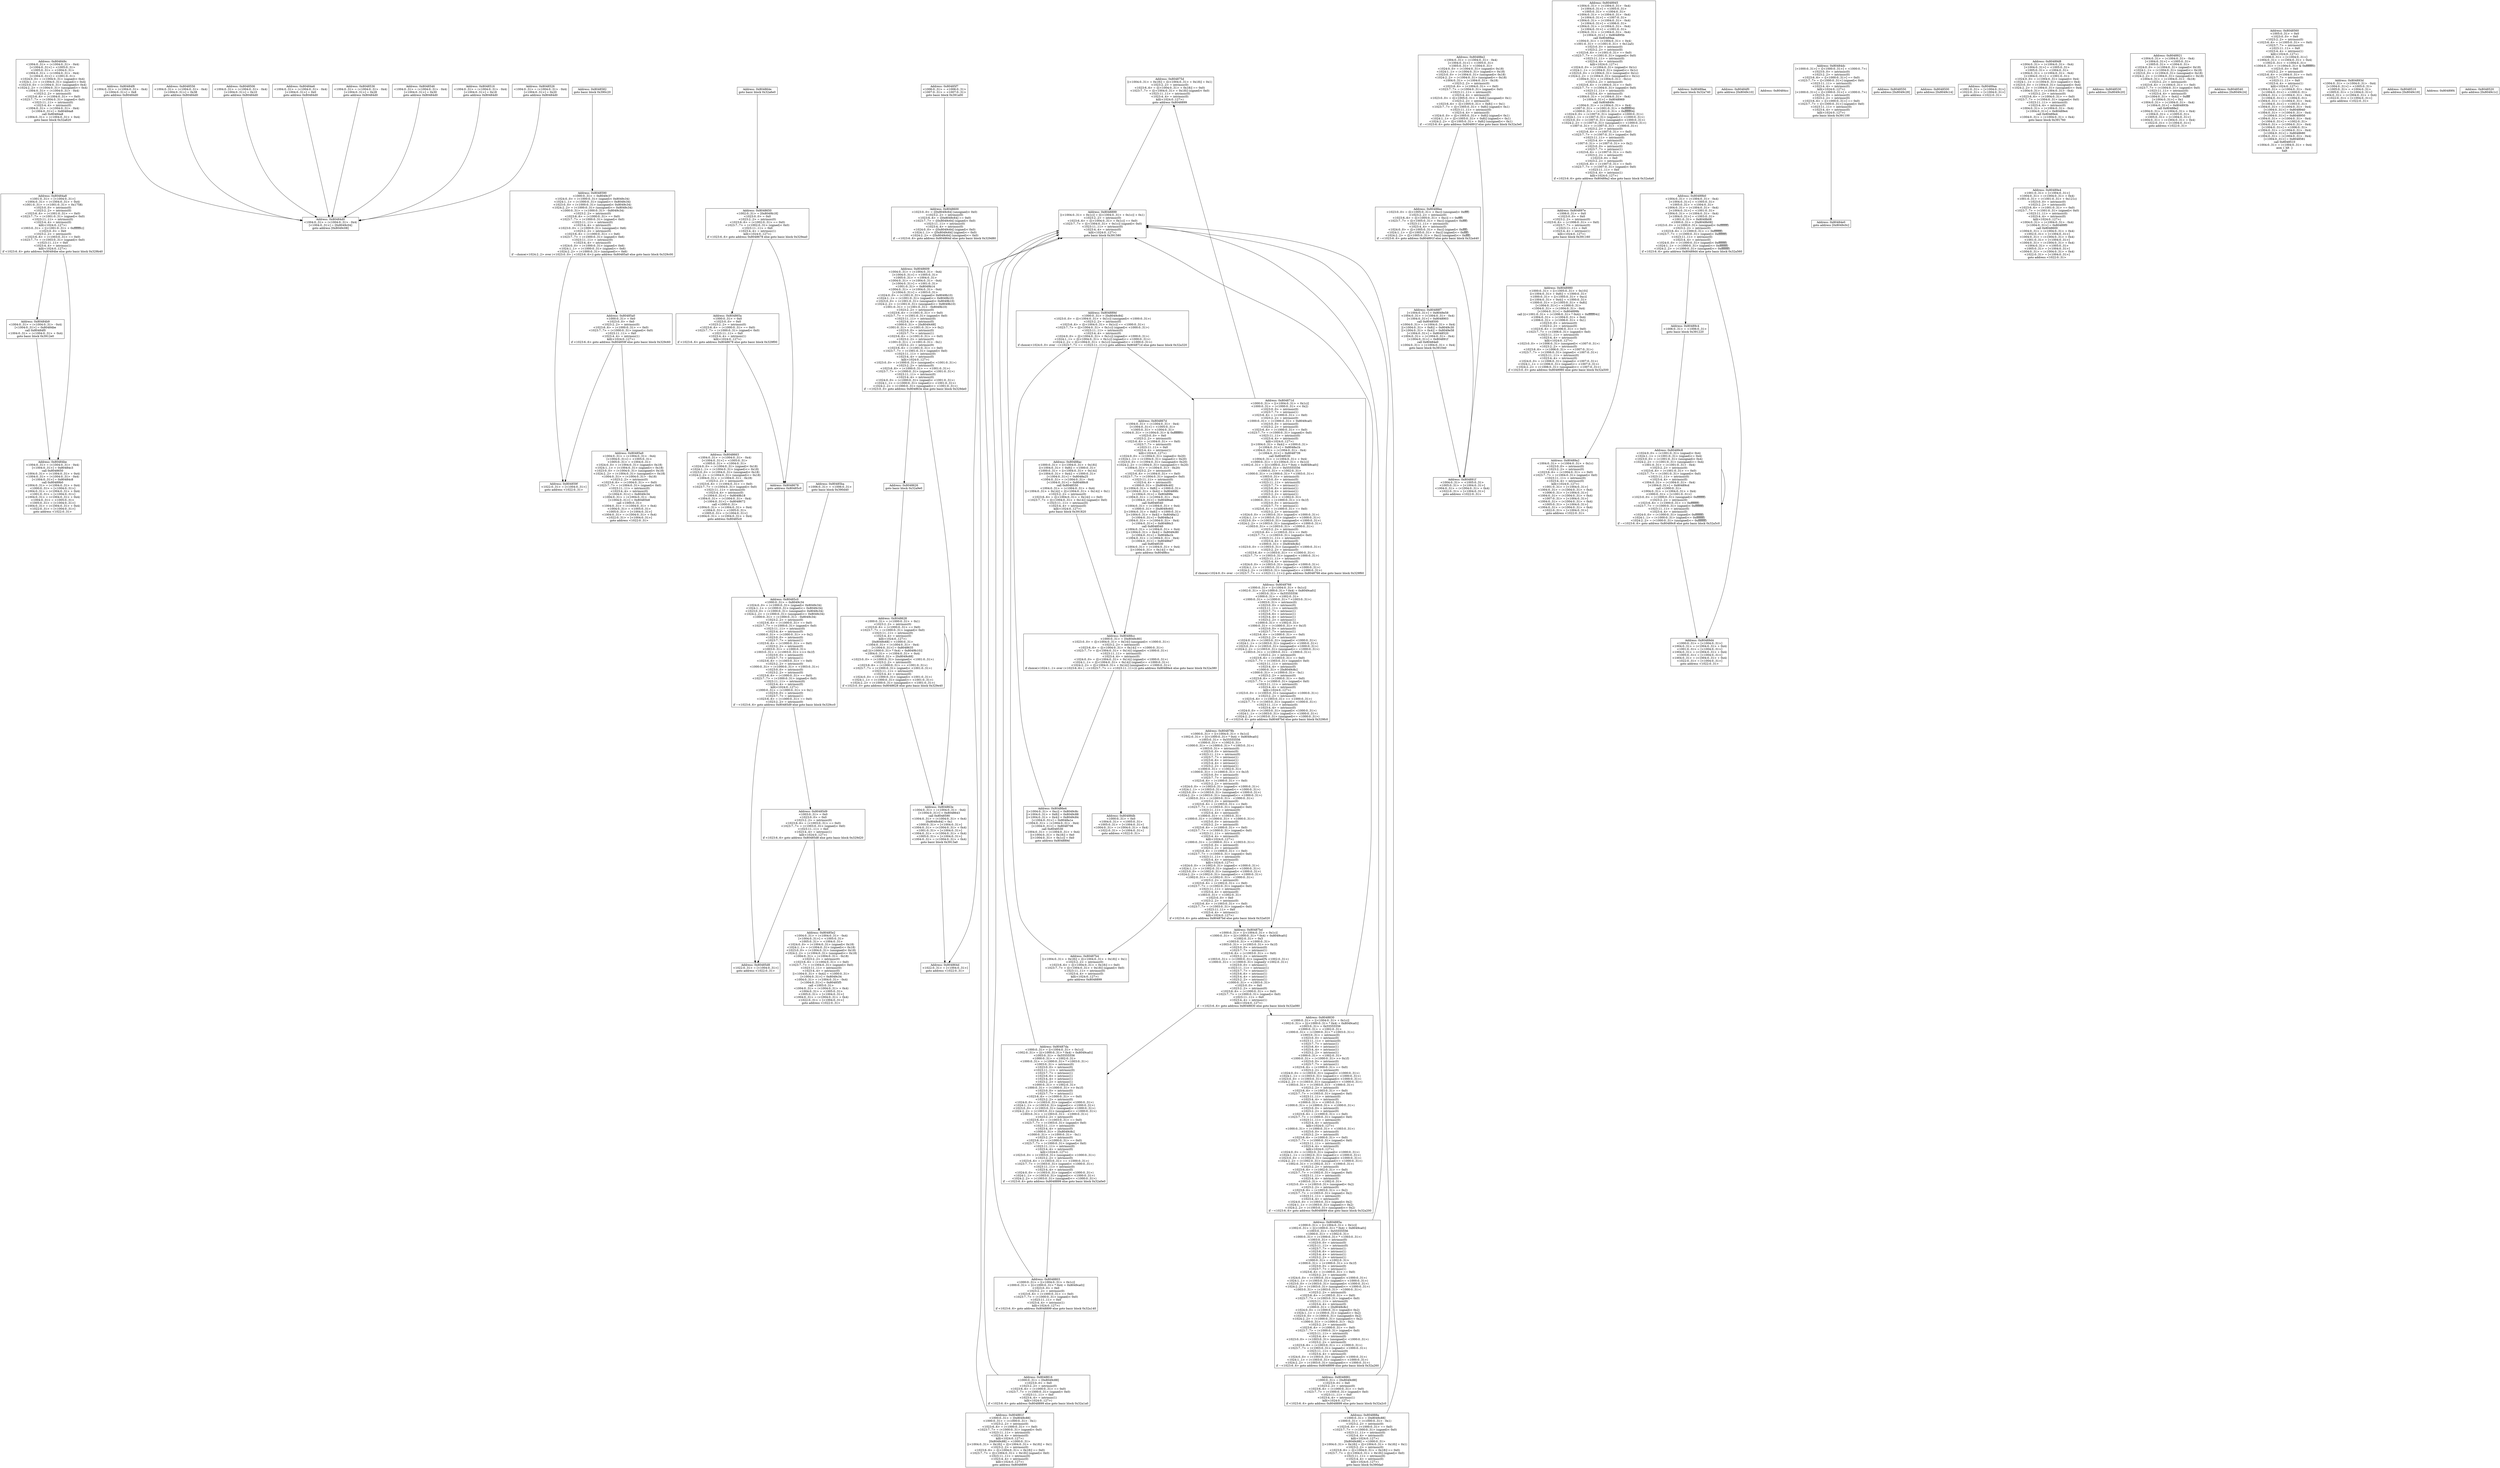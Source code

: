 digraph Program0x317530 {
basicBlock0x329ae0 [shape=box,label="Address: 0x804849c\n<1004:0..31> = (<1004:0..31> - 0x4)\n[<1004:0..31>] = <1005:0..31>\n<1005:0..31> = <1004:0..31>\n<1004:0..31> = (<1004:0..31> - 0x4)\n[<1004:0..31>] = <1001:0..31>\n<1024:0..0> = (<1004:0..31> (signed)< 0x4)\n<1024:1..1> = (<1004:0..31> (signed)<= 0x4)\n<1023:0..0> = (<1004:0..31> (unsigned)< 0x4)\n<1024:2..2> = (<1004:0..31> (unsigned)<= 0x4)\n<1004:0..31> = (<1004:0..31> - 0x4)\n<1023:2..2> = intrinsic(0)\n<1023:6..6> = (<1004:0..31> == 0x0)\n<1023:7..7> = (<1004:0..31> (signed)< 0x0)\n<1023:11..11> = intrinsic(0)\n<1023:4..4> = intrinsic(0)\n<1004:0..31> = (<1004:0..31> - 0x4)\n[<1004:0..31>] = 0x80484a8\ncall 0x80484a8\n<1004:0..31> = (<1004:0..31> + 0x4)\ngoto basic block 0x32a620\n"];
basicBlock0x329b40 [shape=box,label="Address: 0x80484b9\n<1004:0..31> = (<1004:0..31> - 0x4)\n[<1004:0..31>] = 0x80484be\ncall 0x80484f0\n<1004:0..31> = (<1004:0..31> + 0x4)\ngoto basic block 0x3912e0\n"];
basicBlock0x329ba0 [shape=box,label="Address: 0x80484d0\n<1004:0..31> = (<1004:0..31> - 0x4)\n[<1004:0..31>] = [0x8049c04]\ngoto address [0x8049c08]\n"];
basicBlock0x329c00 [shape=box,label="Address: 0x804859f\n<1022:0..31> = [<1004:0..31>]\ngoto address <1022:0..31>\n"];
basicBlock0x329c60 [shape=box,label="Address: 0x80485a9\n<1004:0..31> = (<1004:0..31> - 0x4)\n[<1004:0..31>] = <1005:0..31>\n<1005:0..31> = <1004:0..31>\n<1024:0..0> = (<1004:0..31> (signed)< 0x18)\n<1024:1..1> = (<1004:0..31> (signed)<= 0x18)\n<1023:0..0> = (<1004:0..31> (unsigned)< 0x18)\n<1024:2..2> = (<1004:0..31> (unsigned)<= 0x18)\n<1004:0..31> = (<1004:0..31> - 0x18)\n<1023:2..2> = intrinsic(0)\n<1023:6..6> = (<1004:0..31> == 0x0)\n<1023:7..7> = (<1004:0..31> (signed)< 0x0)\n<1023:11..11> = intrinsic(0)\n<1023:4..4> = intrinsic(0)\n[<1004:0..31>] = 0x8049c34\n<1004:0..31> = (<1004:0..31> - 0x4)\n[<1004:0..31>] = 0x80485b8\ncall <1000:0..31>\n<1004:0..31> = (<1004:0..31> + 0x4)\n<1004:0..31> = <1005:0..31>\n<1005:0..31> = [<1004:0..31>]\n<1004:0..31> = (<1004:0..31> + 0x4)\n<1022:0..31> = [<1004:0..31>]\ngoto address <1022:0..31>\n"];
basicBlock0x329cc0 [shape=box,label="Address: 0x80485d8\n<1022:0..31> = [<1004:0..31>]\ngoto address <1022:0..31>\n"];
basicBlock0x329d20 [shape=box,label="Address: 0x80485e2\n<1004:0..31> = (<1004:0..31> - 0x4)\n[<1004:0..31>] = <1005:0..31>\n<1005:0..31> = <1004:0..31>\n<1024:0..0> = (<1004:0..31> (signed)< 0x18)\n<1024:1..1> = (<1004:0..31> (signed)<= 0x18)\n<1023:0..0> = (<1004:0..31> (unsigned)< 0x18)\n<1024:2..2> = (<1004:0..31> (unsigned)<= 0x18)\n<1004:0..31> = (<1004:0..31> - 0x18)\n<1023:2..2> = intrinsic(0)\n<1023:6..6> = (<1004:0..31> == 0x0)\n<1023:7..7> = (<1004:0..31> (signed)< 0x0)\n<1023:11..11> = intrinsic(0)\n<1023:4..4> = intrinsic(0)\n[(<1004:0..31> + 0x4)] = <1000:0..31>\n[<1004:0..31>] = 0x8049c34\n<1004:0..31> = (<1004:0..31> - 0x4)\n[<1004:0..31>] = 0x80485f5\ncall <1003:0..31>\n<1004:0..31> = (<1004:0..31> + 0x4)\n<1004:0..31> = <1005:0..31>\n<1005:0..31> = [<1004:0..31>]\n<1004:0..31> = (<1004:0..31> + 0x4)\n<1022:0..31> = [<1004:0..31>]\ngoto address <1022:0..31>\n"];
basicBlock0x329d80 [shape=box,label="Address: 0x8048609\n<1004:0..31> = (<1004:0..31> - 0x4)\n[<1004:0..31>] = <1005:0..31>\n<1005:0..31> = <1004:0..31>\n<1004:0..31> = (<1004:0..31> - 0x4)\n[<1004:0..31>] = <1001:0..31>\n<1001:0..31> = 0x8049b14\n<1004:0..31> = (<1004:0..31> - 0x4)\n[<1004:0..31>] = <1003:0..31>\n<1024:0..0> = (<1001:0..31> (signed)< 0x8049b10)\n<1024:1..1> = (<1001:0..31> (signed)<= 0x8049b10)\n<1023:0..0> = (<1001:0..31> (unsigned)< 0x8049b10)\n<1024:2..2> = (<1001:0..31> (unsigned)<= 0x8049b10)\n<1001:0..31> = (<1001:0..31> - 0x8049b10)\n<1023:2..2> = intrinsic(0)\n<1023:6..6> = (<1001:0..31> == 0x0)\n<1023:7..7> = (<1001:0..31> (signed)< 0x0)\n<1023:11..11> = intrinsic(0)\n<1023:4..4> = intrinsic(0)\n<1000:0..31> = [0x8049c68]\n<1001:0..31> = (<1001:0..31> >> 0x2)\n<1023:0..0> = intrinsic(0)\n<1023:7..7> = intrinsic(1)\n<1023:6..6> = (<1001:0..31> == 0x0)\n<1023:2..2> = intrinsic(0)\n<1001:0..31> = (<1001:0..31> - 0x1)\n<1023:2..2> = intrinsic(0)\n<1023:6..6> = (<1001:0..31> == 0x0)\n<1023:7..7> = (<1001:0..31> (signed)< 0x0)\n<1023:11..11> = intrinsic(0)\n<1023:4..4> = intrinsic(0)\nkill(<1024:0..127>)\n<1023:0..0> = (<1000:0..31> (unsigned)< <1001:0..31>)\n<1023:2..2> = intrinsic(0)\n<1023:6..6> = (<1000:0..31> == <1001:0..31>)\n<1023:7..7> = (<1000:0..31> (signed)< <1001:0..31>)\n<1023:11..11> = intrinsic(0)\n<1023:4..4> = intrinsic(0)\n<1024:0..0> = (<1000:0..31> (signed)< <1001:0..31>)\n<1024:1..1> = (<1000:0..31> (signed)<= <1001:0..31>)\n<1024:2..2> = (<1000:0..31> (unsigned)<= <1001:0..31>)\nif ~<1023:0..0> goto address 0x804863e else goto basic block 0x329de0\n"];
basicBlock0x329de0 [shape=box,label="Address: 0x8048626\ngoto basic block 0x32a9e0\n"];
basicBlock0x329e40 [shape=box,label="Address: 0x804863e\n<1004:0..31> = (<1004:0..31> - 0x4)\n[<1004:0..31>] = 0x8048643\ncall 0x8048590\n<1004:0..31> = (<1004:0..31> + 0x4)\n[0x8049c64] = 0x1\n<1000:0..31> = [<1004:0..31>]\n<1004:0..31> = (<1004:0..31> + 0x4)\n<1001:0..31> = [<1004:0..31>]\n<1004:0..31> = (<1004:0..31> + 0x4)\n<1005:0..31> = [<1004:0..31>]\n<1004:0..31> = (<1004:0..31> + 0x4)\ngoto basic block 0x3913a0\n"];
basicBlock0x329ea0 [shape=box,label="Address: 0x804865a\n<1000:0..31> = 0x0\n<1023:0..0> = 0x0\n<1023:2..2> = intrinsic(0)\n<1023:6..6> = (<1000:0..31> == 0x0)\n<1023:7..7> = (<1000:0..31> (signed)< 0x0)\n<1023:11..11> = 0x0\n<1023:4..4> = intrinsic(1)\nkill(<1024:0..127>)\nif <1023:6..6> goto address 0x8048678 else goto basic block 0x329f00\n"];
basicBlock0x329f00 [shape=box,label="Address: 0x8048663\n<1004:0..31> = (<1004:0..31> - 0x4)\n[<1004:0..31>] = <1005:0..31>\n<1005:0..31> = <1004:0..31>\n<1024:0..0> = (<1004:0..31> (signed)< 0x18)\n<1024:1..1> = (<1004:0..31> (signed)<= 0x18)\n<1023:0..0> = (<1004:0..31> (unsigned)< 0x18)\n<1024:2..2> = (<1004:0..31> (unsigned)<= 0x18)\n<1004:0..31> = (<1004:0..31> - 0x18)\n<1023:2..2> = intrinsic(0)\n<1023:6..6> = (<1004:0..31> == 0x0)\n<1023:7..7> = (<1004:0..31> (signed)< 0x0)\n<1023:11..11> = intrinsic(0)\n<1023:4..4> = intrinsic(0)\n[<1004:0..31>] = 0x8049b18\n<1004:0..31> = (<1004:0..31> - 0x4)\n[<1004:0..31>] = 0x8048672\ncall <1000:0..31>\n<1004:0..31> = (<1004:0..31> + 0x4)\n<1004:0..31> = <1005:0..31>\n<1005:0..31> = [<1004:0..31>]\n<1004:0..31> = (<1004:0..31> + 0x4)\ngoto address 0x80485c0\n"];
basicBlock0x329f60 [shape=box,label="Address: 0x804875d\n[(<1004:0..31> + 0x18)] = ([(<1004:0..31> + 0x18)] + 0x1)\n<1023:2..2> = intrinsic(0)\n<1023:6..6> = ([(<1004:0..31> + 0x18)] == 0x0)\n<1023:7..7> = ([(<1004:0..31> + 0x18)] (signed)< 0x0)\n<1023:11..11> = intrinsic(0)\n<1023:4..4> = intrinsic(0)\nkill(<1024:0..127>)\ngoto address 0x8048899\n"];
basicBlock0x329fc0 [shape=box,label="Address: 0x804878b\n<1000:0..31> = [(<1004:0..31> + 0x1c)]\n<1002:0..31> = [((<1000:0..31> * 0x4) + 0x8049ca0)]\n<1003:0..31> = 0x55555556\n<1000:0..31> = <1002:0..31>\n<1000:0..31> = (<1000:0..31> * <1003:0..31>)\n<1003:0..31> = intrinsic(0)\n<1023:0..0> = intrinsic(0)\n<1023:11..11> = intrinsic(0)\n<1023:7..7> = intrinsic(1)\n<1023:6..6> = intrinsic(1)\n<1023:4..4> = intrinsic(1)\n<1023:2..2> = intrinsic(1)\n<1000:0..31> = <1002:0..31>\n<1000:0..31> = (<1000:0..31> >> 0x1f)\n<1023:0..0> = intrinsic(0)\n<1023:7..7> = intrinsic(1)\n<1023:6..6> = (<1000:0..31> == 0x0)\n<1023:2..2> = intrinsic(0)\n<1024:0..0> = (<1003:0..31> (signed)< <1000:0..31>)\n<1024:1..1> = (<1003:0..31> (signed)<= <1000:0..31>)\n<1023:0..0> = (<1003:0..31> (unsigned)< <1000:0..31>)\n<1024:2..2> = (<1003:0..31> (unsigned)<= <1000:0..31>)\n<1003:0..31> = (<1003:0..31> - <1000:0..31>)\n<1023:2..2> = intrinsic(0)\n<1023:6..6> = (<1003:0..31> == 0x0)\n<1023:7..7> = (<1003:0..31> (signed)< 0x0)\n<1023:11..11> = intrinsic(0)\n<1023:4..4> = intrinsic(0)\n<1000:0..31> = <1003:0..31>\n<1000:0..31> = (<1000:0..31> + <1000:0..31>)\n<1023:0..0> = intrinsic(0)\n<1023:2..2> = intrinsic(0)\n<1023:6..6> = (<1000:0..31> == 0x0)\n<1023:7..7> = (<1000:0..31> (signed)< 0x0)\n<1023:11..11> = intrinsic(0)\n<1023:4..4> = intrinsic(0)\nkill(<1024:0..127>)\n<1000:0..31> = (<1000:0..31> + <1003:0..31>)\n<1023:0..0> = intrinsic(0)\n<1023:2..2> = intrinsic(0)\n<1023:6..6> = (<1000:0..31> == 0x0)\n<1023:7..7> = (<1000:0..31> (signed)< 0x0)\n<1023:11..11> = intrinsic(0)\n<1023:4..4> = intrinsic(0)\nkill(<1024:0..127>)\n<1024:0..0> = (<1002:0..31> (signed)< <1000:0..31>)\n<1024:1..1> = (<1002:0..31> (signed)<= <1000:0..31>)\n<1023:0..0> = (<1002:0..31> (unsigned)< <1000:0..31>)\n<1024:2..2> = (<1002:0..31> (unsigned)<= <1000:0..31>)\n<1002:0..31> = (<1002:0..31> - <1000:0..31>)\n<1023:2..2> = intrinsic(0)\n<1023:6..6> = (<1002:0..31> == 0x0)\n<1023:7..7> = (<1002:0..31> (signed)< 0x0)\n<1023:11..11> = intrinsic(0)\n<1023:4..4> = intrinsic(0)\n<1003:0..31> = <1002:0..31>\n<1023:0..0> = 0x0\n<1023:2..2> = intrinsic(0)\n<1023:6..6> = (<1003:0..31> == 0x0)\n<1023:7..7> = (<1003:0..31> (signed)< 0x0)\n<1023:11..11> = 0x0\n<1023:4..4> = intrinsic(1)\nkill(<1024:0..127>)\nif <1023:6..6> goto address 0x80487bd else goto basic block 0x32a020\n"];
basicBlock0x32a020 [shape=box,label="Address: 0x80487b4\n[(<1004:0..31> + 0x18)] = ([(<1004:0..31> + 0x18)] + 0x1)\n<1023:2..2> = intrinsic(0)\n<1023:6..6> = ([(<1004:0..31> + 0x18)] == 0x0)\n<1023:7..7> = ([(<1004:0..31> + 0x18)] (signed)< 0x0)\n<1023:11..11> = intrinsic(0)\n<1023:4..4> = intrinsic(0)\nkill(<1024:0..127>)\ngoto address 0x8048899\n"];
basicBlock0x32a080 [shape=box,label="Address: 0x80487da\n<1000:0..31> = [(<1004:0..31> + 0x1c)]\n<1002:0..31> = [((<1000:0..31> * 0x4) + 0x8049ca0)]\n<1003:0..31> = 0x55555556\n<1000:0..31> = <1002:0..31>\n<1000:0..31> = (<1000:0..31> * <1003:0..31>)\n<1003:0..31> = intrinsic(0)\n<1023:0..0> = intrinsic(0)\n<1023:11..11> = intrinsic(0)\n<1023:7..7> = intrinsic(1)\n<1023:6..6> = intrinsic(1)\n<1023:4..4> = intrinsic(1)\n<1023:2..2> = intrinsic(1)\n<1000:0..31> = <1002:0..31>\n<1000:0..31> = (<1000:0..31> >> 0x1f)\n<1023:0..0> = intrinsic(0)\n<1023:7..7> = intrinsic(1)\n<1023:6..6> = (<1000:0..31> == 0x0)\n<1023:2..2> = intrinsic(0)\n<1024:0..0> = (<1003:0..31> (signed)< <1000:0..31>)\n<1024:1..1> = (<1003:0..31> (signed)<= <1000:0..31>)\n<1023:0..0> = (<1003:0..31> (unsigned)< <1000:0..31>)\n<1024:2..2> = (<1003:0..31> (unsigned)<= <1000:0..31>)\n<1003:0..31> = (<1003:0..31> - <1000:0..31>)\n<1023:2..2> = intrinsic(0)\n<1023:6..6> = (<1003:0..31> == 0x0)\n<1023:7..7> = (<1003:0..31> (signed)< 0x0)\n<1023:11..11> = intrinsic(0)\n<1023:4..4> = intrinsic(0)\n<1000:0..31> = [0x8049c8c]\n<1000:0..31> = (<1000:0..31> - 0x1)\n<1023:2..2> = intrinsic(0)\n<1023:6..6> = (<1000:0..31> == 0x0)\n<1023:7..7> = (<1000:0..31> (signed)< 0x0)\n<1023:11..11> = intrinsic(0)\n<1023:4..4> = intrinsic(0)\nkill(<1024:0..127>)\n<1023:0..0> = (<1003:0..31> (unsigned)< <1000:0..31>)\n<1023:2..2> = intrinsic(0)\n<1023:6..6> = (<1003:0..31> == <1000:0..31>)\n<1023:7..7> = (<1003:0..31> (signed)< <1000:0..31>)\n<1023:11..11> = intrinsic(0)\n<1023:4..4> = intrinsic(0)\n<1024:0..0> = (<1003:0..31> (signed)< <1000:0..31>)\n<1024:1..1> = (<1003:0..31> (signed)<= <1000:0..31>)\n<1024:2..2> = (<1003:0..31> (unsigned)<= <1000:0..31>)\nif ~<1023:6..6> goto address 0x8048899 else goto basic block 0x32a0e0\n"];
basicBlock0x32a0e0 [shape=box,label="Address: 0x8048803\n<1000:0..31> = [(<1004:0..31> + 0x1c)]\n<1000:0..31> = [((<1000:0..31> * 0x4) + 0x8049ca0)]\n<1023:0..0> = 0x0\n<1023:2..2> = intrinsic(0)\n<1023:6..6> = (<1000:0..31> == 0x0)\n<1023:7..7> = (<1000:0..31> (signed)< 0x0)\n<1023:11..11> = 0x0\n<1023:4..4> = intrinsic(1)\nkill(<1024:0..127>)\nif <1023:6..6> goto address 0x8048899 else goto basic block 0x32a140\n"];
basicBlock0x32a140 [shape=box,label="Address: 0x8048816\n<1000:0..31> = [0x8049c88]\n<1023:0..0> = 0x0\n<1023:2..2> = intrinsic(0)\n<1023:6..6> = (<1000:0..31> == 0x0)\n<1023:7..7> = (<1000:0..31> (signed)< 0x0)\n<1023:11..11> = 0x0\n<1023:4..4> = intrinsic(1)\nkill(<1024:0..127>)\nif <1023:6..6> goto address 0x8048899 else goto basic block 0x32a1a0\n"];
basicBlock0x32a1a0 [shape=box,label="Address: 0x804881f\n<1000:0..31> = [0x8049c88]\n<1000:0..31> = (<1000:0..31> - 0x1)\n<1023:2..2> = intrinsic(0)\n<1023:6..6> = (<1000:0..31> == 0x0)\n<1023:7..7> = (<1000:0..31> (signed)< 0x0)\n<1023:11..11> = intrinsic(0)\n<1023:4..4> = intrinsic(0)\nkill(<1024:0..127>)\n[0x8049c88] = <1000:0..31>\n[(<1004:0..31> + 0x18)] = ([(<1004:0..31> + 0x18)] + 0x1)\n<1023:2..2> = intrinsic(0)\n<1023:6..6> = ([(<1004:0..31> + 0x18)] == 0x0)\n<1023:7..7> = ([(<1004:0..31> + 0x18)] (signed)< 0x0)\n<1023:11..11> = intrinsic(0)\n<1023:4..4> = intrinsic(0)\nkill(<1024:0..127>)\ngoto address 0x8048899\n"];
basicBlock0x32a200 [shape=box,label="Address: 0x804885a\n<1000:0..31> = [(<1004:0..31> + 0x1c)]\n<1002:0..31> = [((<1000:0..31> * 0x4) + 0x8049ca0)]\n<1003:0..31> = 0x55555556\n<1000:0..31> = <1002:0..31>\n<1000:0..31> = (<1000:0..31> * <1003:0..31>)\n<1003:0..31> = intrinsic(0)\n<1023:0..0> = intrinsic(0)\n<1023:11..11> = intrinsic(0)\n<1023:7..7> = intrinsic(1)\n<1023:6..6> = intrinsic(1)\n<1023:4..4> = intrinsic(1)\n<1023:2..2> = intrinsic(1)\n<1000:0..31> = <1002:0..31>\n<1000:0..31> = (<1000:0..31> >> 0x1f)\n<1023:0..0> = intrinsic(0)\n<1023:7..7> = intrinsic(1)\n<1023:6..6> = (<1000:0..31> == 0x0)\n<1023:2..2> = intrinsic(0)\n<1024:0..0> = (<1003:0..31> (signed)< <1000:0..31>)\n<1024:1..1> = (<1003:0..31> (signed)<= <1000:0..31>)\n<1023:0..0> = (<1003:0..31> (unsigned)< <1000:0..31>)\n<1024:2..2> = (<1003:0..31> (unsigned)<= <1000:0..31>)\n<1003:0..31> = (<1003:0..31> - <1000:0..31>)\n<1023:2..2> = intrinsic(0)\n<1023:6..6> = (<1003:0..31> == 0x0)\n<1023:7..7> = (<1003:0..31> (signed)< 0x0)\n<1023:11..11> = intrinsic(0)\n<1023:4..4> = intrinsic(0)\n<1000:0..31> = [0x8049c8c]\n<1024:0..0> = (<1000:0..31> (signed)< 0x2)\n<1024:1..1> = (<1000:0..31> (signed)<= 0x2)\n<1023:0..0> = (<1000:0..31> (unsigned)< 0x2)\n<1024:2..2> = (<1000:0..31> (unsigned)<= 0x2)\n<1000:0..31> = (<1000:0..31> - 0x2)\n<1023:2..2> = intrinsic(0)\n<1023:6..6> = (<1000:0..31> == 0x0)\n<1023:7..7> = (<1000:0..31> (signed)< 0x0)\n<1023:11..11> = intrinsic(0)\n<1023:4..4> = intrinsic(0)\n<1023:0..0> = (<1003:0..31> (unsigned)< <1000:0..31>)\n<1023:2..2> = intrinsic(0)\n<1023:6..6> = (<1003:0..31> == <1000:0..31>)\n<1023:7..7> = (<1003:0..31> (signed)< <1000:0..31>)\n<1023:11..11> = intrinsic(0)\n<1023:4..4> = intrinsic(0)\n<1024:0..0> = (<1003:0..31> (signed)< <1000:0..31>)\n<1024:1..1> = (<1003:0..31> (signed)<= <1000:0..31>)\n<1024:2..2> = (<1003:0..31> (unsigned)<= <1000:0..31>)\nif ~<1023:6..6> goto address 0x8048899 else goto basic block 0x32a260\n"];
basicBlock0x32a260 [shape=box,label="Address: 0x8048881\n<1000:0..31> = [0x8049c88]\n<1023:0..0> = 0x0\n<1023:2..2> = intrinsic(0)\n<1023:6..6> = (<1000:0..31> == 0x0)\n<1023:7..7> = (<1000:0..31> (signed)< 0x0)\n<1023:11..11> = 0x0\n<1023:4..4> = intrinsic(1)\nkill(<1024:0..127>)\nif <1023:6..6> goto address 0x8048899 else goto basic block 0x32a2c0\n"];
basicBlock0x32a2c0 [shape=box,label="Address: 0x804888a\n<1000:0..31> = [0x8049c88]\n<1000:0..31> = (<1000:0..31> - 0x1)\n<1023:2..2> = intrinsic(0)\n<1023:6..6> = (<1000:0..31> == 0x0)\n<1023:7..7> = (<1000:0..31> (signed)< 0x0)\n<1023:11..11> = intrinsic(0)\n<1023:4..4> = intrinsic(0)\nkill(<1024:0..127>)\n[0x8049c88] = <1000:0..31>\n[(<1004:0..31> + 0x18)] = ([(<1004:0..31> + 0x18)] + 0x1)\n<1023:2..2> = intrinsic(0)\n<1023:6..6> = ([(<1004:0..31> + 0x18)] == 0x0)\n<1023:7..7> = ([(<1004:0..31> + 0x18)] (signed)< 0x0)\n<1023:11..11> = intrinsic(0)\n<1023:4..4> = intrinsic(0)\nkill(<1024:0..127>)\ngoto basic block 0x390da0\n"];
basicBlock0x32a320 [shape=box,label="Address: 0x80488ac\n<1000:0..31> = [(<1004:0..31> + 0x18)]\n[(<1004:0..31> + 0x8)] = <1000:0..31>\n<1000:0..31> = [(<1004:0..31> + 0x14)]\n[(<1004:0..31> + 0x4)] = <1000:0..31>\n[<1004:0..31>] = 0x8048a25\n<1004:0..31> = (<1004:0..31> - 0x4)\n[<1004:0..31>] = 0x80488c8\ncall 0x8048550\n<1004:0..31> = (<1004:0..31> + 0x4)\n[(<1004:0..31> + 0x14)] = ([(<1004:0..31> + 0x14)] + 0x1)\n<1023:2..2> = intrinsic(0)\n<1023:6..6> = ([(<1004:0..31> + 0x14)] == 0x0)\n<1023:7..7> = ([(<1004:0..31> + 0x14)] (signed)< 0x0)\n<1023:11..11> = intrinsic(0)\n<1023:4..4> = intrinsic(0)\nkill(<1024:0..127>)\ngoto basic block 0x391820\n"];
basicBlock0x32a380 [shape=box,label="Address: 0x80488db\n<1000:0..31> = 0x0\n<1004:0..31> = <1005:0..31>\n<1005:0..31> = [<1004:0..31>]\n<1004:0..31> = (<1004:0..31> + 0x4)\n<1022:0..31> = [<1004:0..31>]\ngoto address <1022:0..31>\n"];
basicBlock0x32a3e0 [shape=box,label="Address: 0x80488ee\n<1023:0..0> = ([(<1005:0..31> + 0xc)] (unsigned)< 0xffff)\n<1023:2..2> = intrinsic(0)\n<1023:6..6> = ([(<1005:0..31> + 0xc)] == 0xffff)\n<1023:7..7> = ([(<1005:0..31> + 0xc)] (signed)< 0xffff)\n<1023:11..11> = intrinsic(0)\n<1023:4..4> = intrinsic(0)\n<1024:0..0> = ([(<1005:0..31> + 0xc)] (signed)< 0xffff)\n<1024:1..1> = ([(<1005:0..31> + 0xc)] (signed)<= 0xffff)\n<1024:2..2> = ([(<1005:0..31> + 0xc)] (unsigned)<= 0xffff)\nif ~<1023:6..6> goto address 0x804891f else goto basic block 0x32a440\n"];
basicBlock0x32a440 [shape=box,label="Address: 0x80488f7\n[<1004:0..31>] = 0x8049e58\n<1004:0..31> = (<1004:0..31> - 0x4)\n[<1004:0..31>] = 0x8048903\ncall 0x8048500\n<1004:0..31> = (<1004:0..31> + 0x4)\n[(<1004:0..31> + 0x8)] = 0x8049c30\n[(<1004:0..31> + 0x4)] = 0x8049e58\n[<1004:0..31>] = 0x8048520\n<1004:0..31> = (<1004:0..31> - 0x4)\n[<1004:0..31>] = 0x804891f\ncall 0x80484e0\n<1004:0..31> = (<1004:0..31> + 0x4)\ngoto basic block 0x391040\n"];
basicBlock0x32a4a0 [shape=box,label="Address: 0x804897e\n<1006:0..31> = 0x0\n<1023:0..0> = 0x0\n<1023:2..2> = intrinsic(0)\n<1023:6..6> = (<1006:0..31> == 0x0)\n<1023:7..7> = intrinsic(0)\n<1023:11..11> = 0x0\n<1023:4..4> = intrinsic(1)\nkill(<1024:0..127>)\ngoto basic block 0x391160\n"];
basicBlock0x32a500 [shape=box,label="Address: 0x80489a2\n<1004:0..31> = (<1004:0..31> + 0x1c)\n<1023:0..0> = intrinsic(0)\n<1023:2..2> = intrinsic(0)\n<1023:6..6> = (<1004:0..31> == 0x0)\n<1023:7..7> = (<1004:0..31> (signed)< 0x0)\n<1023:11..11> = intrinsic(0)\n<1023:4..4> = intrinsic(0)\nkill(<1024:0..127>)\n<1001:0..31> = [<1004:0..31>]\n<1004:0..31> = (<1004:0..31> + 0x4)\n<1006:0..31> = [<1004:0..31>]\n<1004:0..31> = (<1004:0..31> + 0x4)\n<1007:0..31> = [<1004:0..31>]\n<1004:0..31> = (<1004:0..31> + 0x4)\n<1005:0..31> = [<1004:0..31>]\n<1004:0..31> = (<1004:0..31> + 0x4)\n<1022:0..31> = [<1004:0..31>]\ngoto address <1022:0..31>\n"];
basicBlock0x32a560 [shape=box,label="Address: 0x80489c4\n<1006:0..31> = <1006:0..31>\ngoto basic block 0x391220\n"];
basicBlock0x32a5c0 [shape=box,label="Address: 0x80489d4\n<1000:0..31> = [<1004:0..31>]\n<1004:0..31> = (<1004:0..31> + 0x4)\n<1001:0..31> = [<1004:0..31>]\n<1004:0..31> = (<1004:0..31> + 0x4)\n<1005:0..31> = [<1004:0..31>]\n<1004:0..31> = (<1004:0..31> + 0x4)\n<1022:0..31> = [<1004:0..31>]\ngoto address <1022:0..31>\n"];
basicBlock0x32a620 [shape=box,label="Address: 0x80484a8\n<1001:0..31> = [<1004:0..31>]\n<1004:0..31> = (<1004:0..31> + 0x4)\n<1001:0..31> = (<1001:0..31> + 0x1758)\n<1023:0..0> = intrinsic(0)\n<1023:2..2> = intrinsic(0)\n<1023:6..6> = (<1001:0..31> == 0x0)\n<1023:7..7> = (<1001:0..31> (signed)< 0x0)\n<1023:11..11> = intrinsic(0)\n<1023:4..4> = intrinsic(0)\nkill(<1024:0..127>)\n<1003:0..31> = [(<1001:0..31> + 0xfffffffc)]\n<1023:0..0> = 0x0\n<1023:2..2> = intrinsic(0)\n<1023:6..6> = (<1003:0..31> == 0x0)\n<1023:7..7> = (<1003:0..31> (signed)< 0x0)\n<1023:11..11> = 0x0\n<1023:4..4> = intrinsic(1)\nkill(<1024:0..127>)\nif <1023:6..6> goto address 0x80484be else goto basic block 0x329b40\n"];
basicBlock0x32a680 [shape=box,label="Address: 0x80484f0\ngoto address [0x8049c10]\n"];
basicBlock0x32a6e0 [shape=box,label="Address: 0x8048650\n<1002:0..31> = [0x8049b18]\n<1023:0..0> = 0x0\n<1023:2..2> = intrinsic(0)\n<1023:6..6> = (<1002:0..31> == 0x0)\n<1023:7..7> = (<1002:0..31> (signed)< 0x0)\n<1023:11..11> = 0x0\n<1023:4..4> = intrinsic(1)\nkill(<1024:0..127>)\nif <1023:6..6> goto address 0x8048678 else goto basic block 0x329ea0\n"];
basicBlock0x32a740 [shape=box,label="Address: 0x80489b0\n<1004:0..31> = (<1004:0..31> - 0x4)\n[<1004:0..31>] = <1005:0..31>\n<1005:0..31> = <1004:0..31>\n<1004:0..31> = (<1004:0..31> - 0x4)\n[<1004:0..31>] = <1001:0..31>\n<1004:0..31> = (<1004:0..31> - 0x4)\n[<1004:0..31>] = <1003:0..31>\n<1001:0..31> = 0x8049b08\n<1000:0..31> = [0x8049b08]\n<1023:0..0> = (<1000:0..31> (unsigned)< 0xffffffff)\n<1023:2..2> = intrinsic(0)\n<1023:6..6> = (<1000:0..31> == 0xffffffff)\n<1023:7..7> = (<1000:0..31> (signed)< 0xffffffff)\n<1023:11..11> = intrinsic(0)\n<1023:4..4> = intrinsic(0)\n<1024:0..0> = (<1000:0..31> (signed)< 0xffffffff)\n<1024:1..1> = (<1000:0..31> (signed)<= 0xffffffff)\n<1024:2..2> = (<1000:0..31> (unsigned)<= 0xffffffff)\nif <1023:6..6> goto address 0x80489d4 else goto basic block 0x32a560\n"];
basicBlock0x32a7a0 [shape=box,label="Address: 0x80484cc\n"];
basicBlock0x32a800 [shape=box,label="Address: 0x80484dc\n[<1000:0..31>] = ([<1000:0..31>] + <1000:0..7>)\n<1023:0..0> = intrinsic(0)\n<1023:2..2> = intrinsic(0)\n<1023:6..6> = ([<1000:0..31>] == 0x0)\n<1023:7..7> = ([<1000:0..31>] (signed)< 0x0)\n<1023:11..11> = intrinsic(0)\n<1023:4..4> = intrinsic(0)\nkill(<1024:0..127>)\n[<1000:0..31>] = ([<1000:0..31>] + <1000:0..7>)\n<1023:0..0> = intrinsic(0)\n<1023:2..2> = intrinsic(0)\n<1023:6..6> = ([<1000:0..31>] == 0x0)\n<1023:7..7> = ([<1000:0..31>] (signed)< 0x0)\n<1023:11..11> = intrinsic(0)\n<1023:4..4> = intrinsic(0)\nkill(<1024:0..127>)\ngoto basic block 0x391100\n"];
basicBlock0x32a860 [shape=box,label="Address: 0x80485a0\n<1000:0..31> = 0x0\n<1023:0..0> = 0x0\n<1023:2..2> = intrinsic(0)\n<1023:6..6> = (<1000:0..31> == 0x0)\n<1023:7..7> = (<1000:0..31> (signed)< 0x0)\n<1023:11..11> = 0x0\n<1023:4..4> = intrinsic(1)\nkill(<1024:0..127>)\nif <1023:6..6> goto address 0x804859f else goto basic block 0x329c60\n"];
basicBlock0x32a8c0 [shape=box,label="Address: 0x80485ba\n<1006:0..31> = <1006:0..31>\ngoto basic block 0x390d40\n"];
basicBlock0x32a920 [shape=box,label="Address: 0x80485d9\n<1003:0..31> = 0x0\n<1023:0..0> = 0x0\n<1023:2..2> = intrinsic(0)\n<1023:6..6> = (<1003:0..31> == 0x0)\n<1023:7..7> = (<1003:0..31> (signed)< 0x0)\n<1023:11..11> = 0x0\n<1023:4..4> = intrinsic(1)\nkill(<1024:0..127>)\nif <1023:6..6> goto address 0x80485d8 else goto basic block 0x329d20\n"];
basicBlock0x32a980 [shape=box,label="Address: 0x80485f7\n<1006:0..31> = <1006:0..31>\n<1007:0..31> = <1007:0..31>\ngoto basic block 0x391a00\n"];
basicBlock0x32a9e0 [shape=box,label="Address: 0x8048628\n<1000:0..31> = (<1000:0..31> + 0x1)\n<1023:2..2> = intrinsic(0)\n<1023:6..6> = (<1000:0..31> == 0x0)\n<1023:7..7> = (<1000:0..31> (signed)< 0x0)\n<1023:11..11> = intrinsic(0)\n<1023:4..4> = intrinsic(0)\nkill(<1024:0..127>)\n[0x8049c68] = <1000:0..31>\n<1004:0..31> = (<1004:0..31> - 0x4)\n[<1004:0..31>] = 0x8048635\ncall [((<1000:0..31> * 0x4) + 0x8049b10)]\n<1004:0..31> = (<1004:0..31> + 0x4)\n<1000:0..31> = [0x8049c68]\n<1023:0..0> = (<1000:0..31> (unsigned)< <1001:0..31>)\n<1023:2..2> = intrinsic(0)\n<1023:6..6> = (<1000:0..31> == <1001:0..31>)\n<1023:7..7> = (<1000:0..31> (signed)< <1001:0..31>)\n<1023:11..11> = intrinsic(0)\n<1023:4..4> = intrinsic(0)\n<1024:0..0> = (<1000:0..31> (signed)< <1001:0..31>)\n<1024:1..1> = (<1000:0..31> (signed)<= <1001:0..31>)\n<1024:2..2> = (<1000:0..31> (unsigned)<= <1001:0..31>)\nif <1023:0..0> goto address 0x8048628 else goto basic block 0x329e40\n"];
basicBlock0x390c20 [shape=box,label="Address: 0x8048590\n<1000:0..31> = 0x8049c37\n<1024:0..0> = (<1000:0..31> (signed)< 0x8049c34)\n<1024:1..1> = (<1000:0..31> (signed)<= 0x8049c34)\n<1023:0..0> = (<1000:0..31> (unsigned)< 0x8049c34)\n<1024:2..2> = (<1000:0..31> (unsigned)<= 0x8049c34)\n<1000:0..31> = (<1000:0..31> - 0x8049c34)\n<1023:2..2> = intrinsic(0)\n<1023:6..6> = (<1000:0..31> == 0x0)\n<1023:7..7> = (<1000:0..31> (signed)< 0x0)\n<1023:11..11> = intrinsic(0)\n<1023:4..4> = intrinsic(0)\n<1023:0..0> = (<1000:0..31> (unsigned)< 0x6)\n<1023:2..2> = intrinsic(0)\n<1023:6..6> = (<1000:0..31> == 0x6)\n<1023:7..7> = (<1000:0..31> (signed)< 0x6)\n<1023:11..11> = intrinsic(0)\n<1023:4..4> = intrinsic(0)\n<1024:0..0> = (<1000:0..31> (signed)< 0x6)\n<1024:1..1> = (<1000:0..31> (signed)<= 0x6)\n<1024:2..2> = (<1000:0..31> (unsigned)<= 0x6)\nif ~choice(<1024:2..2> over (<1023:0..0> | <1023:6..6>)) goto address 0x80485a0 else goto basic block 0x329c00\n"];
basicBlock0x390c80 [shape=box,label="Address: 0x804864e\ngoto basic block 0x32a6e0\n"];
basicBlock0x390ce0 [shape=box,label="Address: 0x8048678\ngoto address 0x80485c0\n"];
basicBlock0x390d40 [shape=box,label="Address: 0x80485c0\n<1000:0..31> = 0x8049c34\n<1024:0..0> = (<1000:0..31> (signed)< 0x8049c34)\n<1024:1..1> = (<1000:0..31> (signed)<= 0x8049c34)\n<1023:0..0> = (<1000:0..31> (unsigned)< 0x8049c34)\n<1024:2..2> = (<1000:0..31> (unsigned)<= 0x8049c34)\n<1000:0..31> = (<1000:0..31> - 0x8049c34)\n<1023:2..2> = intrinsic(0)\n<1023:6..6> = (<1000:0..31> == 0x0)\n<1023:7..7> = (<1000:0..31> (signed)< 0x0)\n<1023:11..11> = intrinsic(0)\n<1023:4..4> = intrinsic(0)\n<1000:0..31> = (<1000:0..31> >> 0x2)\n<1023:0..0> = intrinsic(0)\n<1023:7..7> = intrinsic(1)\n<1023:6..6> = (<1000:0..31> == 0x0)\n<1023:2..2> = intrinsic(0)\n<1003:0..31> = <1000:0..31>\n<1003:0..31> = (<1003:0..31> >>> 0x1f)\n<1023:0..0> = intrinsic(0)\n<1023:7..7> = intrinsic(1)\n<1023:6..6> = (<1003:0..31> == 0x0)\n<1023:2..2> = intrinsic(0)\n<1000:0..31> = (<1000:0..31> + <1003:0..31>)\n<1023:0..0> = intrinsic(0)\n<1023:2..2> = intrinsic(0)\n<1023:6..6> = (<1000:0..31> == 0x0)\n<1023:7..7> = (<1000:0..31> (signed)< 0x0)\n<1023:11..11> = intrinsic(0)\n<1023:4..4> = intrinsic(0)\nkill(<1024:0..127>)\n<1000:0..31> = (<1000:0..31> >> 0x1)\n<1023:0..0> = intrinsic(0)\n<1023:7..7> = intrinsic(1)\n<1023:6..6> = (<1000:0..31> == 0x0)\n<1023:2..2> = intrinsic(0)\nif ~<1023:6..6> goto address 0x80485d9 else goto basic block 0x329cc0\n"];
basicBlock0x390da0 [shape=box,label="Address: 0x8048899\n[(<1004:0..31> + 0x1c)] = ([(<1004:0..31> + 0x1c)] + 0x1)\n<1023:2..2> = intrinsic(0)\n<1023:6..6> = ([(<1004:0..31> + 0x1c)] == 0x0)\n<1023:7..7> = ([(<1004:0..31> + 0x1c)] (signed)< 0x0)\n<1023:11..11> = intrinsic(0)\n<1023:4..4> = intrinsic(0)\nkill(<1024:0..127>)\ngoto basic block 0x391580\n"];
basicBlock0x390e00 [shape=box,label="Address: 0x8048766\n<1000:0..31> = [(<1004:0..31> + 0x1c)]\n<1002:0..31> = [((<1000:0..31> * 0x4) + 0x8049ca0)]\n<1003:0..31> = 0x55555556\n<1000:0..31> = <1002:0..31>\n<1000:0..31> = (<1000:0..31> * <1003:0..31>)\n<1003:0..31> = intrinsic(0)\n<1023:0..0> = intrinsic(0)\n<1023:11..11> = intrinsic(0)\n<1023:7..7> = intrinsic(1)\n<1023:6..6> = intrinsic(1)\n<1023:4..4> = intrinsic(1)\n<1023:2..2> = intrinsic(1)\n<1000:0..31> = <1002:0..31>\n<1000:0..31> = (<1000:0..31> >> 0x1f)\n<1023:0..0> = intrinsic(0)\n<1023:7..7> = intrinsic(1)\n<1023:6..6> = (<1000:0..31> == 0x0)\n<1023:2..2> = intrinsic(0)\n<1024:0..0> = (<1003:0..31> (signed)< <1000:0..31>)\n<1024:1..1> = (<1003:0..31> (signed)<= <1000:0..31>)\n<1023:0..0> = (<1003:0..31> (unsigned)< <1000:0..31>)\n<1024:2..2> = (<1003:0..31> (unsigned)<= <1000:0..31>)\n<1003:0..31> = (<1003:0..31> - <1000:0..31>)\n<1023:2..2> = intrinsic(0)\n<1023:6..6> = (<1003:0..31> == 0x0)\n<1023:7..7> = (<1003:0..31> (signed)< 0x0)\n<1023:11..11> = intrinsic(0)\n<1023:4..4> = intrinsic(0)\n<1000:0..31> = [0x8049c8c]\n<1000:0..31> = (<1000:0..31> - 0x1)\n<1023:2..2> = intrinsic(0)\n<1023:6..6> = (<1000:0..31> == 0x0)\n<1023:7..7> = (<1000:0..31> (signed)< 0x0)\n<1023:11..11> = intrinsic(0)\n<1023:4..4> = intrinsic(0)\nkill(<1024:0..127>)\n<1023:0..0> = (<1003:0..31> (unsigned)< <1000:0..31>)\n<1023:2..2> = intrinsic(0)\n<1023:6..6> = (<1003:0..31> == <1000:0..31>)\n<1023:7..7> = (<1003:0..31> (signed)< <1000:0..31>)\n<1023:11..11> = intrinsic(0)\n<1023:4..4> = intrinsic(0)\n<1024:0..0> = (<1003:0..31> (signed)< <1000:0..31>)\n<1024:1..1> = (<1003:0..31> (signed)<= <1000:0..31>)\n<1024:2..2> = (<1003:0..31> (unsigned)<= <1000:0..31>)\nif ~<1023:6..6> goto address 0x80487bd else goto basic block 0x329fc0\n"];
basicBlock0x390e60 [shape=box,label="Address: 0x80487bd\n<1000:0..31> = [(<1004:0..31> + 0x1c)]\n<1000:0..31> = [((<1000:0..31> * 0x4) + 0x8049ca0)]\n<1002:0..31> = 0x3\n<1003:0..31> = <1000:0..31>\n<1003:0..31> = (<1003:0..31> >> 0x1f)\n<1023:0..0> = intrinsic(0)\n<1023:7..7> = intrinsic(1)\n<1023:6..6> = (<1003:0..31> == 0x0)\n<1023:2..2> = intrinsic(0)\n<1003:0..31> = (<1000:0..31> (signed)% <1002:0..31>)\n<1000:0..31> = (<1000:0..31> (signed)/ <1002:0..31>)\n<1023:0..0> = intrinsic(1)\n<1023:11..11> = intrinsic(1)\n<1023:7..7> = intrinsic(1)\n<1023:6..6> = intrinsic(1)\n<1023:4..4> = intrinsic(1)\n<1023:2..2> = intrinsic(1)\n<1000:0..31> = <1003:0..31>\n<1023:0..0> = 0x0\n<1023:2..2> = intrinsic(0)\n<1023:6..6> = (<1000:0..31> == 0x0)\n<1023:7..7> = (<1000:0..31> (signed)< 0x0)\n<1023:11..11> = 0x0\n<1023:4..4> = intrinsic(1)\nkill(<1024:0..127>)\nif ~<1023:6..6> goto address 0x8048830 else goto basic block 0x32a080\n"];
basicBlock0x390ec0 [shape=box,label="Address: 0x8048830\n<1000:0..31> = [(<1004:0..31> + 0x1c)]\n<1002:0..31> = [((<1000:0..31> * 0x4) + 0x8049ca0)]\n<1003:0..31> = 0x55555556\n<1000:0..31> = <1002:0..31>\n<1000:0..31> = (<1000:0..31> * <1003:0..31>)\n<1003:0..31> = intrinsic(0)\n<1023:0..0> = intrinsic(0)\n<1023:11..11> = intrinsic(0)\n<1023:7..7> = intrinsic(1)\n<1023:6..6> = intrinsic(1)\n<1023:4..4> = intrinsic(1)\n<1023:2..2> = intrinsic(1)\n<1000:0..31> = <1002:0..31>\n<1000:0..31> = (<1000:0..31> >> 0x1f)\n<1023:0..0> = intrinsic(0)\n<1023:7..7> = intrinsic(1)\n<1023:6..6> = (<1000:0..31> == 0x0)\n<1023:2..2> = intrinsic(0)\n<1024:0..0> = (<1003:0..31> (signed)< <1000:0..31>)\n<1024:1..1> = (<1003:0..31> (signed)<= <1000:0..31>)\n<1023:0..0> = (<1003:0..31> (unsigned)< <1000:0..31>)\n<1024:2..2> = (<1003:0..31> (unsigned)<= <1000:0..31>)\n<1003:0..31> = (<1003:0..31> - <1000:0..31>)\n<1023:2..2> = intrinsic(0)\n<1023:6..6> = (<1003:0..31> == 0x0)\n<1023:7..7> = (<1003:0..31> (signed)< 0x0)\n<1023:11..11> = intrinsic(0)\n<1023:4..4> = intrinsic(0)\n<1000:0..31> = <1003:0..31>\n<1000:0..31> = (<1000:0..31> + <1000:0..31>)\n<1023:0..0> = intrinsic(0)\n<1023:2..2> = intrinsic(0)\n<1023:6..6> = (<1000:0..31> == 0x0)\n<1023:7..7> = (<1000:0..31> (signed)< 0x0)\n<1023:11..11> = intrinsic(0)\n<1023:4..4> = intrinsic(0)\nkill(<1024:0..127>)\n<1000:0..31> = (<1000:0..31> + <1003:0..31>)\n<1023:0..0> = intrinsic(0)\n<1023:2..2> = intrinsic(0)\n<1023:6..6> = (<1000:0..31> == 0x0)\n<1023:7..7> = (<1000:0..31> (signed)< 0x0)\n<1023:11..11> = intrinsic(0)\n<1023:4..4> = intrinsic(0)\nkill(<1024:0..127>)\n<1024:0..0> = (<1002:0..31> (signed)< <1000:0..31>)\n<1024:1..1> = (<1002:0..31> (signed)<= <1000:0..31>)\n<1023:0..0> = (<1002:0..31> (unsigned)< <1000:0..31>)\n<1024:2..2> = (<1002:0..31> (unsigned)<= <1000:0..31>)\n<1002:0..31> = (<1002:0..31> - <1000:0..31>)\n<1023:2..2> = intrinsic(0)\n<1023:6..6> = (<1002:0..31> == 0x0)\n<1023:7..7> = (<1002:0..31> (signed)< 0x0)\n<1023:11..11> = intrinsic(0)\n<1023:4..4> = intrinsic(0)\n<1003:0..31> = <1002:0..31>\n<1023:0..0> = (<1003:0..31> (unsigned)< 0x2)\n<1023:2..2> = intrinsic(0)\n<1023:6..6> = (<1003:0..31> == 0x2)\n<1023:7..7> = (<1003:0..31> (signed)< 0x2)\n<1023:11..11> = intrinsic(0)\n<1023:4..4> = intrinsic(0)\n<1024:0..0> = (<1003:0..31> (signed)< 0x2)\n<1024:1..1> = (<1003:0..31> (signed)<= 0x2)\n<1024:2..2> = (<1003:0..31> (unsigned)<= 0x2)\nif ~<1023:6..6> goto address 0x8048899 else goto basic block 0x32a200\n"];
basicBlock0x390f20 [shape=box,label="Address: 0x8048550\ngoto address [0x8049c28]\n"];
basicBlock0x390f80 [shape=box,label="Address: 0x80486e4\n[(<1004:0..31> + 0xc)] = 0x8049c8c\n[(<1004:0..31> + 0x8)] = 0x8049c88\n[(<1004:0..31> + 0x4)] = 0x8049c84\n[<1004:0..31>] = 0x8048a1e\n<1004:0..31> = (<1004:0..31> - 0x4)\n[<1004:0..31>] = 0x8048708\ncall 0x8048530\n<1004:0..31> = (<1004:0..31> + 0x4)\n[(<1004:0..31> + 0x18)] = 0x0\n[(<1004:0..31> + 0x1c)] = 0x0\ngoto address 0x804889d\n"];
basicBlock0x390fe0 [shape=box,label="Address: 0x80488e2\n<1004:0..31> = (<1004:0..31> - 0x4)\n[<1004:0..31>] = <1005:0..31>\n<1005:0..31> = <1004:0..31>\n<1024:0..0> = (<1004:0..31> (signed)< 0x18)\n<1024:1..1> = (<1004:0..31> (signed)<= 0x18)\n<1023:0..0> = (<1004:0..31> (unsigned)< 0x18)\n<1024:2..2> = (<1004:0..31> (unsigned)<= 0x18)\n<1004:0..31> = (<1004:0..31> - 0x18)\n<1023:2..2> = intrinsic(0)\n<1023:6..6> = (<1004:0..31> == 0x0)\n<1023:7..7> = (<1004:0..31> (signed)< 0x0)\n<1023:11..11> = intrinsic(0)\n<1023:4..4> = intrinsic(0)\n<1023:0..0> = ([(<1005:0..31> + 0x8)] (unsigned)< 0x1)\n<1023:2..2> = intrinsic(0)\n<1023:6..6> = ([(<1005:0..31> + 0x8)] == 0x1)\n<1023:7..7> = ([(<1005:0..31> + 0x8)] (signed)< 0x1)\n<1023:11..11> = intrinsic(0)\n<1023:4..4> = intrinsic(0)\n<1024:0..0> = ([(<1005:0..31> + 0x8)] (signed)< 0x1)\n<1024:1..1> = ([(<1005:0..31> + 0x8)] (signed)<= 0x1)\n<1024:2..2> = ([(<1005:0..31> + 0x8)] (unsigned)<= 0x1)\nif ~<1023:6..6> goto address 0x804891f else goto basic block 0x32a3e0\n"];
basicBlock0x391040 [shape=box,label="Address: 0x804891f\n<1004:0..31> = <1005:0..31>\n<1005:0..31> = [<1004:0..31>]\n<1004:0..31> = (<1004:0..31> + 0x4)\n<1022:0..31> = [<1004:0..31>]\ngoto address <1022:0..31>\n"];
basicBlock0x3910a0 [shape=box,label="Address: 0x8048500\ngoto address [0x8049c14]\n"];
basicBlock0x391100 [shape=box,label="Address: 0x80484e0\ngoto address [0x8049c0c]\n"];
basicBlock0x391160 [shape=box,label="Address: 0x8048980\n<1000:0..31> = [(<1005:0..31> + 0x10)]\n[(<1004:0..31> + 0x8)] = <1000:0..31>\n<1000:0..31> = [(<1005:0..31> + 0xc)]\n[(<1004:0..31> + 0x4)] = <1000:0..31>\n<1000:0..31> = [(<1005:0..31> + 0x8)]\n[<1004:0..31>] = <1000:0..31>\n<1004:0..31> = (<1004:0..31> - 0x4)\n[<1004:0..31>] = 0x804899b\ncall [((<1001:0..31> + (<1006:0..31> * 0x4)) + 0xffffff04)]\n<1004:0..31> = (<1004:0..31> + 0x4)\n<1006:0..31> = (<1006:0..31> + 0x1)\n<1023:0..0> = intrinsic(0)\n<1023:2..2> = intrinsic(0)\n<1023:6..6> = (<1006:0..31> == 0x0)\n<1023:7..7> = (<1006:0..31> (signed)< 0x0)\n<1023:11..11> = intrinsic(0)\n<1023:4..4> = intrinsic(0)\nkill(<1024:0..127>)\n<1023:0..0> = (<1006:0..31> (unsigned)< <1007:0..31>)\n<1023:2..2> = intrinsic(0)\n<1023:6..6> = (<1006:0..31> == <1007:0..31>)\n<1023:7..7> = (<1006:0..31> (signed)< <1007:0..31>)\n<1023:11..11> = intrinsic(0)\n<1023:4..4> = intrinsic(0)\n<1024:0..0> = (<1006:0..31> (signed)< <1007:0..31>)\n<1024:1..1> = (<1006:0..31> (signed)<= <1007:0..31>)\n<1024:2..2> = (<1006:0..31> (unsigned)<= <1007:0..31>)\nif <1023:0..0> goto address 0x8048980 else goto basic block 0x32a500\n"];
basicBlock0x3911c0 [shape=box,label="Address: 0x80489aa\n<1001:0..31> = [<1004:0..31>]\n<1022:0..31> = [<1004:0..31>]\ngoto address <1022:0..31>\n"];
basicBlock0x391220 [shape=box,label="Address: 0x80489c8\n<1024:0..0> = (<1001:0..31> (signed)< 0x4)\n<1024:1..1> = (<1001:0..31> (signed)<= 0x4)\n<1023:0..0> = (<1001:0..31> (unsigned)< 0x4)\n<1024:2..2> = (<1001:0..31> (unsigned)<= 0x4)\n<1001:0..31> = (<1001:0..31> - 0x4)\n<1023:2..2> = intrinsic(0)\n<1023:6..6> = (<1001:0..31> == 0x0)\n<1023:7..7> = (<1001:0..31> (signed)< 0x0)\n<1023:11..11> = intrinsic(0)\n<1023:4..4> = intrinsic(0)\n<1004:0..31> = (<1004:0..31> - 0x4)\n[<1004:0..31>] = 0x80489cd\ncall <1000:0..31>\n<1004:0..31> = (<1004:0..31> + 0x4)\n<1000:0..31> = [<1001:0..31>]\n<1023:0..0> = (<1000:0..31> (unsigned)< 0xffffffff)\n<1023:2..2> = intrinsic(0)\n<1023:6..6> = (<1000:0..31> == 0xffffffff)\n<1023:7..7> = (<1000:0..31> (signed)< 0xffffffff)\n<1023:11..11> = intrinsic(0)\n<1023:4..4> = intrinsic(0)\n<1024:0..0> = (<1000:0..31> (signed)< 0xffffffff)\n<1024:1..1> = (<1000:0..31> (signed)<= 0xffffffff)\n<1024:2..2> = (<1000:0..31> (unsigned)<= 0xffffffff)\nif ~<1023:6..6> goto address 0x80489c8 else goto basic block 0x32a5c0\n"];
basicBlock0x391280 [shape=box,label="Address: 0x80489d8\n<1004:0..31> = (<1004:0..31> - 0x4)\n[<1004:0..31>] = <1005:0..31>\n<1005:0..31> = <1004:0..31>\n<1004:0..31> = (<1004:0..31> - 0x4)\n[<1004:0..31>] = <1001:0..31>\n<1024:0..0> = (<1004:0..31> (signed)< 0x4)\n<1024:1..1> = (<1004:0..31> (signed)<= 0x4)\n<1023:0..0> = (<1004:0..31> (unsigned)< 0x4)\n<1024:2..2> = (<1004:0..31> (unsigned)<= 0x4)\n<1004:0..31> = (<1004:0..31> - 0x4)\n<1023:2..2> = intrinsic(0)\n<1023:6..6> = (<1004:0..31> == 0x0)\n<1023:7..7> = (<1004:0..31> (signed)< 0x0)\n<1023:11..11> = intrinsic(0)\n<1023:4..4> = intrinsic(0)\n<1004:0..31> = (<1004:0..31> - 0x4)\n[<1004:0..31>] = 0x80489e4\ncall 0x80489e4\n<1004:0..31> = (<1004:0..31> + 0x4)\ngoto basic block 0x391760\n"];
basicBlock0x3912e0 [shape=box,label="Address: 0x80484be\n<1004:0..31> = (<1004:0..31> - 0x4)\n[<1004:0..31>] = 0x80484c3\ncall 0x8048650\n<1004:0..31> = (<1004:0..31> + 0x4)\n<1004:0..31> = (<1004:0..31> - 0x4)\n[<1004:0..31>] = 0x80484c8\ncall 0x80489b0\n<1004:0..31> = (<1004:0..31> + 0x4)\n<1000:0..31> = [<1004:0..31>]\n<1004:0..31> = (<1004:0..31> + 0x4)\n<1001:0..31> = [<1004:0..31>]\n<1004:0..31> = (<1004:0..31> + 0x4)\n<1004:0..31> = <1005:0..31>\n<1005:0..31> = [<1004:0..31>]\n<1004:0..31> = (<1004:0..31> + 0x4)\n<1022:0..31> = [<1004:0..31>]\ngoto address <1022:0..31>\n"];
basicBlock0x391340 [shape=box,label="Address: 0x80484f6\n<1004:0..31> = (<1004:0..31> - 0x4)\n[<1004:0..31>] = 0x8\ngoto address 0x80484d0\n"];
basicBlock0x3913a0 [shape=box,label="Address: 0x804864d\n<1022:0..31> = [<1004:0..31>]\ngoto address <1022:0..31>\n"];
basicBlock0x391400 [shape=box,label="Address: 0x804867d\n<1004:0..31> = (<1004:0..31> - 0x4)\n[<1004:0..31>] = <1005:0..31>\n<1005:0..31> = <1004:0..31>\n<1004:0..31> = (<1004:0..31> & 0xfffffff0)\n<1023:0..0> = 0x0\n<1023:2..2> = intrinsic(0)\n<1023:6..6> = (<1004:0..31> == 0x0)\n<1023:7..7> = intrinsic(0)\n<1023:11..11> = 0x0\n<1023:4..4> = intrinsic(1)\nkill(<1024:0..127>)\n<1024:0..0> = (<1004:0..31> (signed)< 0x20)\n<1024:1..1> = (<1004:0..31> (signed)<= 0x20)\n<1023:0..0> = (<1004:0..31> (unsigned)< 0x20)\n<1024:2..2> = (<1004:0..31> (unsigned)<= 0x20)\n<1004:0..31> = (<1004:0..31> - 0x20)\n<1023:2..2> = intrinsic(0)\n<1023:6..6> = (<1004:0..31> == 0x0)\n<1023:7..7> = (<1004:0..31> (signed)< 0x0)\n<1023:11..11> = intrinsic(0)\n<1023:4..4> = intrinsic(0)\n<1000:0..31> = [0x8049c40]\n[(<1004:0..31> + 0x8)] = <1000:0..31>\n[(<1004:0..31> + 0x4)] = 0x80489fc\n[<1004:0..31>] = 0x80489fe\n<1004:0..31> = (<1004:0..31> - 0x4)\n[<1004:0..31>] = 0x80486a6\ncall 0x8048540\n<1004:0..31> = (<1004:0..31> + 0x4)\n<1000:0..31> = [0x8049c60]\n[(<1004:0..31> + 0x8)] = <1000:0..31>\n[(<1004:0..31> + 0x4)] = 0x8048a12\n[<1004:0..31>] = 0x8048a14\n<1004:0..31> = (<1004:0..31> - 0x4)\n[<1004:0..31>] = 0x80486c3\ncall 0x8048540\n<1004:0..31> = (<1004:0..31> + 0x4)\n[(<1004:0..31> + 0x4)] = 0x8049c80\n[<1004:0..31>] = 0x8048a1b\n<1004:0..31> = (<1004:0..31> - 0x4)\n[<1004:0..31>] = 0x80486d7\ncall 0x8048530\n<1004:0..31> = (<1004:0..31> + 0x4)\n[(<1004:0..31> + 0x14)] = 0x1\ngoto address 0x80488cc\n"];
basicBlock0x391460 [shape=box,label="Address: 0x804871d\n<1000:0..31> = [(<1004:0..31> + 0x1c)]\n<1000:0..31> = (<1000:0..31> << 0x2)\n<1023:0..0> = intrinsic(0)\n<1023:7..7> = intrinsic(1)\n<1023:6..6> = (<1000:0..31> == 0x0)\n<1023:2..2> = intrinsic(0)\n<1000:0..31> = (<1000:0..31> + 0x8049ca0)\n<1023:0..0> = intrinsic(0)\n<1023:2..2> = intrinsic(0)\n<1023:6..6> = (<1000:0..31> == 0x0)\n<1023:7..7> = (<1000:0..31> (signed)< 0x0)\n<1023:11..11> = intrinsic(0)\n<1023:4..4> = intrinsic(0)\nkill(<1024:0..127>)\n[(<1004:0..31> + 0x4)] = <1000:0..31>\n[<1004:0..31>] = 0x8048a1b\n<1004:0..31> = (<1004:0..31> - 0x4)\n[<1004:0..31>] = 0x8048739\ncall 0x8048530\n<1004:0..31> = (<1004:0..31> + 0x4)\n<1000:0..31> = [(<1004:0..31> + 0x1c)]\n<1002:0..31> = [((<1000:0..31> * 0x4) + 0x8049ca0)]\n<1003:0..31> = 0x55555556\n<1000:0..31> = <1002:0..31>\n<1000:0..31> = (<1000:0..31> * <1003:0..31>)\n<1003:0..31> = intrinsic(0)\n<1023:0..0> = intrinsic(0)\n<1023:11..11> = intrinsic(0)\n<1023:7..7> = intrinsic(1)\n<1023:6..6> = intrinsic(1)\n<1023:4..4> = intrinsic(1)\n<1023:2..2> = intrinsic(1)\n<1000:0..31> = <1002:0..31>\n<1000:0..31> = (<1000:0..31> >> 0x1f)\n<1023:0..0> = intrinsic(0)\n<1023:7..7> = intrinsic(1)\n<1023:6..6> = (<1000:0..31> == 0x0)\n<1023:2..2> = intrinsic(0)\n<1024:0..0> = (<1003:0..31> (signed)< <1000:0..31>)\n<1024:1..1> = (<1003:0..31> (signed)<= <1000:0..31>)\n<1023:0..0> = (<1003:0..31> (unsigned)< <1000:0..31>)\n<1024:2..2> = (<1003:0..31> (unsigned)<= <1000:0..31>)\n<1003:0..31> = (<1003:0..31> - <1000:0..31>)\n<1023:2..2> = intrinsic(0)\n<1023:6..6> = (<1003:0..31> == 0x0)\n<1023:7..7> = (<1003:0..31> (signed)< 0x0)\n<1023:11..11> = intrinsic(0)\n<1023:4..4> = intrinsic(0)\n<1000:0..31> = [0x8049c8c]\n<1023:0..0> = (<1003:0..31> (unsigned)< <1000:0..31>)\n<1023:2..2> = intrinsic(0)\n<1023:6..6> = (<1003:0..31> == <1000:0..31>)\n<1023:7..7> = (<1003:0..31> (signed)< <1000:0..31>)\n<1023:11..11> = intrinsic(0)\n<1023:4..4> = intrinsic(0)\n<1024:0..0> = (<1003:0..31> (signed)< <1000:0..31>)\n<1024:1..1> = (<1003:0..31> (signed)<= <1000:0..31>)\n<1024:2..2> = (<1003:0..31> (unsigned)<= <1000:0..31>)\nif choice(<1024:0..0> over ~(<1023:7..7> == <1023:11..11>)) goto address 0x8048766 else goto basic block 0x329f60\n"];
basicBlock0x3914c0 [shape=box,label="Address: 0x8048556\n<1004:0..31> = (<1004:0..31> - 0x4)\n[<1004:0..31>] = 0x38\ngoto address 0x80484d0\n"];
basicBlock0x391520 [shape=box,label="Address: 0x8048530\ngoto address [0x8049c20]\n"];
basicBlock0x391580 [shape=box,label="Address: 0x804889d\n<1000:0..31> = [0x8049c84]\n<1023:0..0> = ([(<1004:0..31> + 0x1c)] (unsigned)< <1000:0..31>)\n<1023:2..2> = intrinsic(0)\n<1023:6..6> = ([(<1004:0..31> + 0x1c)] == <1000:0..31>)\n<1023:7..7> = ([(<1004:0..31> + 0x1c)] (signed)< <1000:0..31>)\n<1023:11..11> = intrinsic(0)\n<1023:4..4> = intrinsic(0)\n<1024:0..0> = ([(<1004:0..31> + 0x1c)] (signed)< <1000:0..31>)\n<1024:1..1> = ([(<1004:0..31> + 0x1c)] (signed)<= <1000:0..31>)\n<1024:2..2> = ([(<1004:0..31> + 0x1c)] (unsigned)<= <1000:0..31>)\nif choice(<1024:0..0> over ~(<1023:7..7> == <1023:11..11>)) goto address 0x804871d else goto basic block 0x32a320\n"];
basicBlock0x3915e0 [shape=box,label="Address: 0x8048921\n<1004:0..31> = (<1004:0..31> - 0x4)\n[<1004:0..31>] = <1005:0..31>\n<1005:0..31> = <1004:0..31>\n<1024:0..0> = (<1004:0..31> (signed)< 0x18)\n<1024:1..1> = (<1004:0..31> (signed)<= 0x18)\n<1023:0..0> = (<1004:0..31> (unsigned)< 0x18)\n<1024:2..2> = (<1004:0..31> (unsigned)<= 0x18)\n<1004:0..31> = (<1004:0..31> - 0x18)\n<1023:2..2> = intrinsic(0)\n<1023:6..6> = (<1004:0..31> == 0x0)\n<1023:7..7> = (<1004:0..31> (signed)< 0x0)\n<1023:11..11> = intrinsic(0)\n<1023:4..4> = intrinsic(0)\n[(<1004:0..31> + 0x4)] = 0xffff\n[<1004:0..31>] = 0x1\n<1004:0..31> = (<1004:0..31> - 0x4)\n[<1004:0..31>] = 0x804893b\ncall 0x80488e2\n<1004:0..31> = (<1004:0..31> + 0x4)\n<1004:0..31> = <1005:0..31>\n<1005:0..31> = [<1004:0..31>]\n<1004:0..31> = (<1004:0..31> + 0x4)\n<1022:0..31> = [<1004:0..31>]\ngoto address <1022:0..31>\n"];
basicBlock0x391640 [shape=box,label="Address: 0x8048506\n<1004:0..31> = (<1004:0..31> - 0x4)\n[<1004:0..31>] = 0x10\ngoto address 0x80484d0\n"];
basicBlock0x3916a0 [shape=box,label="Address: 0x80484e6\n<1004:0..31> = (<1004:0..31> - 0x4)\n[<1004:0..31>] = 0x0\ngoto address 0x80484d0\n"];
basicBlock0x391700 [shape=box,label="Address: 0x80489ae\ngoto basic block 0x32a740\n"];
basicBlock0x391760 [shape=box,label="Address: 0x80489e4\n<1001:0..31> = [<1004:0..31>]\n<1004:0..31> = (<1004:0..31> + 0x4)\n<1001:0..31> = (<1001:0..31> + 0x121c)\n<1023:0..0> = intrinsic(0)\n<1023:2..2> = intrinsic(0)\n<1023:6..6> = (<1001:0..31> == 0x0)\n<1023:7..7> = (<1001:0..31> (signed)< 0x0)\n<1023:11..11> = intrinsic(0)\n<1023:4..4> = intrinsic(0)\nkill(<1024:0..127>)\n<1004:0..31> = (<1004:0..31> - 0x4)\n[<1004:0..31>] = 0x80489f0\ncall 0x8048600\n<1004:0..31> = (<1004:0..31> + 0x4)\n<1002:0..31> = [<1004:0..31>]\n<1004:0..31> = (<1004:0..31> + 0x4)\n<1001:0..31> = [<1004:0..31>]\n<1004:0..31> = (<1004:0..31> + 0x4)\n<1004:0..31> = <1005:0..31>\n<1005:0..31> = [<1004:0..31>]\n<1004:0..31> = (<1004:0..31> + 0x4)\n<1022:0..31> = [<1004:0..31>]\ngoto address <1022:0..31>\n"];
basicBlock0x3917c0 [shape=box,label="Address: 0x8048540\ngoto address [0x8049c24]\n"];
basicBlock0x391820 [shape=box,label="Address: 0x80488cc\n<1000:0..31> = [0x8049c80]\n<1023:0..0> = ([(<1004:0..31> + 0x14)] (unsigned)< <1000:0..31>)\n<1023:2..2> = intrinsic(0)\n<1023:6..6> = ([(<1004:0..31> + 0x14)] == <1000:0..31>)\n<1023:7..7> = ([(<1004:0..31> + 0x14)] (signed)< <1000:0..31>)\n<1023:11..11> = intrinsic(0)\n<1023:4..4> = intrinsic(0)\n<1024:0..0> = ([(<1004:0..31> + 0x14)] (signed)< <1000:0..31>)\n<1024:1..1> = ([(<1004:0..31> + 0x14)] (signed)<= <1000:0..31>)\n<1024:2..2> = ([(<1004:0..31> + 0x14)] (unsigned)<= <1000:0..31>)\nif choice(<1024:1..1> over (<1023:6..6> | ~(<1023:7..7> == <1023:11..11>))) goto address 0x80486e4 else goto basic block 0x32a380\n"];
basicBlock0x391880 [shape=box,label="Address: 0x8048560\n<1005:0..31> = 0x0\n<1023:0..0> = 0x0\n<1023:2..2> = intrinsic(0)\n<1023:6..6> = (<1005:0..31> == 0x0)\n<1023:7..7> = intrinsic(0)\n<1023:11..11> = 0x0\n<1023:4..4> = intrinsic(1)\nkill(<1024:0..127>)\n<1006:0..31> = [<1004:0..31>]\n<1004:0..31> = (<1004:0..31> + 0x4)\n<1002:0..31> = <1004:0..31>\n<1004:0..31> = (<1004:0..31> & 0xfffffff0)\n<1023:0..0> = 0x0\n<1023:2..2> = intrinsic(0)\n<1023:6..6> = (<1004:0..31> == 0x0)\n<1023:7..7> = intrinsic(0)\n<1023:11..11> = 0x0\n<1023:4..4> = intrinsic(1)\nkill(<1024:0..127>)\n<1004:0..31> = (<1004:0..31> - 0x4)\n[<1004:0..31>] = <1000:0..31>\n<1004:0..31> = (<1004:0..31> - 0x4)\n[<1004:0..31>] = <1004:0..31>\n<1004:0..31> = (<1004:0..31> - 0x4)\n[<1004:0..31>] = <1003:0..31>\n<1004:0..31> = (<1004:0..31> - 0x4)\n[<1004:0..31>] = 0x8048940\n<1004:0..31> = (<1004:0..31> - 0x4)\n[<1004:0..31>] = 0x8048950\n<1004:0..31> = (<1004:0..31> - 0x4)\n[<1004:0..31>] = <1002:0..31>\n<1004:0..31> = (<1004:0..31> - 0x4)\n[<1004:0..31>] = <1006:0..31>\n<1004:0..31> = (<1004:0..31> - 0x4)\n[<1004:0..31>] = 0x8048680\n<1004:0..31> = (<1004:0..31> - 0x4)\n[<1004:0..31>] = 0x8048581\ncall 0x8048510\n<1004:0..31> = (<1004:0..31> + 0x4)\nasm { hlt  }\nhalt\n"];
basicBlock0x3918e0 [shape=box,label="Address: 0x8048536\n<1004:0..31> = (<1004:0..31> - 0x4)\n[<1004:0..31>] = 0x28\ngoto address 0x80484d0\n"];
basicBlock0x391940 [shape=box,label="Address: 0x804893d\n<1004:0..31> = (<1004:0..31> - 0x4)\n[<1004:0..31>] = <1005:0..31>\n<1005:0..31> = <1004:0..31>\n<1005:0..31> = [<1004:0..31>]\n<1004:0..31> = (<1004:0..31> + 0x4)\n<1022:0..31> = [<1004:0..31>]\ngoto address <1022:0..31>\n"];
basicBlock0x3919a0 [shape=box,label="Address: 0x8048510\ngoto address [0x8049c18]\n"];
basicBlock0x391a00 [shape=box,label="Address: 0x8048600\n<1023:0..0> = ([0x8049c64] (unsigned)< 0x0)\n<1023:2..2> = intrinsic(0)\n<1023:6..6> = ([0x8049c64] == 0x0)\n<1023:7..7> = ([0x8049c64] (signed)< 0x0)\n<1023:11..11> = intrinsic(0)\n<1023:4..4> = intrinsic(0)\n<1024:0..0> = ([0x8049c64] (signed)< 0x0)\n<1024:1..1> = ([0x8049c64] (signed)<= 0x0)\n<1024:2..2> = ([0x8049c64] (unsigned)<= 0x0)\nif ~<1023:6..6> goto address 0x804864d else goto basic block 0x329d80\n"];
basicBlock0x391a60 [shape=box,label="Address: 0x80489f4\n"];
basicBlock0x391ac0 [shape=box,label="Address: 0x8048546\n<1004:0..31> = (<1004:0..31> - 0x4)\n[<1004:0..31>] = 0x30\ngoto address 0x80484d0\n"];
basicBlock0x391b20 [shape=box,label="Address: 0x8048582\ngoto basic block 0x390c20\n"];
basicBlock0x391b80 [shape=box,label="Address: 0x8048945\n<1004:0..31> = (<1004:0..31> - 0x4)\n[<1004:0..31>] = <1005:0..31>\n<1005:0..31> = <1004:0..31>\n<1004:0..31> = (<1004:0..31> - 0x4)\n[<1004:0..31>] = <1007:0..31>\n<1004:0..31> = (<1004:0..31> - 0x4)\n[<1004:0..31>] = <1006:0..31>\n<1004:0..31> = (<1004:0..31> - 0x4)\n[<1004:0..31>] = <1001:0..31>\n<1004:0..31> = (<1004:0..31> - 0x4)\n[<1004:0..31>] = 0x804895b\ncall 0x80489aa\n<1004:0..31> = (<1004:0..31> + 0x4)\n<1001:0..31> = (<1001:0..31> + 0x12a5)\n<1023:0..0> = intrinsic(0)\n<1023:2..2> = intrinsic(0)\n<1023:6..6> = (<1001:0..31> == 0x0)\n<1023:7..7> = (<1001:0..31> (signed)< 0x0)\n<1023:11..11> = intrinsic(0)\n<1023:4..4> = intrinsic(0)\nkill(<1024:0..127>)\n<1024:0..0> = (<1004:0..31> (signed)< 0x1c)\n<1024:1..1> = (<1004:0..31> (signed)<= 0x1c)\n<1023:0..0> = (<1004:0..31> (unsigned)< 0x1c)\n<1024:2..2> = (<1004:0..31> (unsigned)<= 0x1c)\n<1004:0..31> = (<1004:0..31> - 0x1c)\n<1023:2..2> = intrinsic(0)\n<1023:6..6> = (<1004:0..31> == 0x0)\n<1023:7..7> = (<1004:0..31> (signed)< 0x0)\n<1023:11..11> = intrinsic(0)\n<1023:4..4> = intrinsic(0)\n<1004:0..31> = (<1004:0..31> - 0x4)\n[<1004:0..31>] = 0x8048969\ncall 0x804849c\n<1004:0..31> = (<1004:0..31> + 0x4)\n<1007:0..31> = (<1001:0..31> + 0xffffff04)\n<1000:0..31> = (<1001:0..31> + 0xffffff04)\n<1024:0..0> = (<1007:0..31> (signed)< <1000:0..31>)\n<1024:1..1> = (<1007:0..31> (signed)<= <1000:0..31>)\n<1023:0..0> = (<1007:0..31> (unsigned)< <1000:0..31>)\n<1024:2..2> = (<1007:0..31> (unsigned)<= <1000:0..31>)\n<1007:0..31> = (<1007:0..31> - <1000:0..31>)\n<1023:2..2> = intrinsic(0)\n<1023:6..6> = (<1007:0..31> == 0x0)\n<1023:7..7> = (<1007:0..31> (signed)< 0x0)\n<1023:11..11> = intrinsic(0)\n<1023:4..4> = intrinsic(0)\n<1007:0..31> = (<1007:0..31> >> 0x2)\n<1023:0..0> = intrinsic(0)\n<1023:7..7> = intrinsic(1)\n<1023:6..6> = (<1007:0..31> == 0x0)\n<1023:2..2> = intrinsic(0)\n<1023:0..0> = 0x0\n<1023:2..2> = intrinsic(0)\n<1023:6..6> = (<1007:0..31> == 0x0)\n<1023:7..7> = (<1007:0..31> (signed)< 0x0)\n<1023:11..11> = 0x0\n<1023:4..4> = intrinsic(1)\nkill(<1024:0..127>)\nif <1023:6..6> goto address 0x80489a2 else goto basic block 0x32a4a0\n"];
basicBlock0x39cac0 [shape=box,label="Address: 0x8048516\n<1004:0..31> = (<1004:0..31> - 0x4)\n[<1004:0..31>] = 0x18\ngoto address 0x80484d0\n"];
basicBlock0x39cb20 [shape=box,label="Address: 0x8048520\ngoto address [0x8049c1c]\n"];
basicBlock0x39cb80 [shape=box,label="Address: 0x8048526\n<1004:0..31> = (<1004:0..31> - 0x4)\n[<1004:0..31>] = 0x20\ngoto address 0x80484d0\n"];
basicBlock0x391b20 -> basicBlock0x390c20;
basicBlock0x391820 -> basicBlock0x390f80;
basicBlock0x391820 -> basicBlock0x32a380;
basicBlock0x391700 -> basicBlock0x32a740;
basicBlock0x391580 -> basicBlock0x391460;
basicBlock0x391580 -> basicBlock0x32a320;
basicBlock0x391a00 -> basicBlock0x3913a0;
basicBlock0x391a00 -> basicBlock0x329d80;
basicBlock0x3914c0 -> basicBlock0x329ba0;
basicBlock0x391400 -> basicBlock0x391820;
basicBlock0x391280 -> basicBlock0x391760;
basicBlock0x391220 -> basicBlock0x391220;
basicBlock0x391220 -> basicBlock0x32a5c0;
basicBlock0x390fe0 -> basicBlock0x391040;
basicBlock0x390fe0 -> basicBlock0x32a3e0;
basicBlock0x390f80 -> basicBlock0x391580;
basicBlock0x390e60 -> basicBlock0x390ec0;
basicBlock0x390e60 -> basicBlock0x32a080;
basicBlock0x390e00 -> basicBlock0x390e60;
basicBlock0x390e00 -> basicBlock0x329fc0;
basicBlock0x390da0 -> basicBlock0x391580;
basicBlock0x390d40 -> basicBlock0x32a920;
basicBlock0x390d40 -> basicBlock0x329cc0;
basicBlock0x3918e0 -> basicBlock0x329ba0;
basicBlock0x390ce0 -> basicBlock0x390d40;
basicBlock0x390c80 -> basicBlock0x32a6e0;
basicBlock0x391b80 -> basicBlock0x32a500;
basicBlock0x391b80 -> basicBlock0x32a4a0;
basicBlock0x391340 -> basicBlock0x329ba0;
basicBlock0x390c20 -> basicBlock0x32a860;
basicBlock0x390c20 -> basicBlock0x329c00;
basicBlock0x32a980 -> basicBlock0x391a00;
basicBlock0x32a8c0 -> basicBlock0x390d40;
basicBlock0x32a860 -> basicBlock0x329c00;
basicBlock0x32a860 -> basicBlock0x329c60;
basicBlock0x32a620 -> basicBlock0x3912e0;
basicBlock0x32a620 -> basicBlock0x329b40;
basicBlock0x32a4a0 -> basicBlock0x391160;
basicBlock0x390ec0 -> basicBlock0x390da0;
basicBlock0x390ec0 -> basicBlock0x32a200;
basicBlock0x32a3e0 -> basicBlock0x391040;
basicBlock0x32a3e0 -> basicBlock0x32a440;
basicBlock0x32a320 -> basicBlock0x391820;
basicBlock0x32a9e0 -> basicBlock0x32a9e0;
basicBlock0x32a9e0 -> basicBlock0x329e40;
basicBlock0x32a2c0 -> basicBlock0x390da0;
basicBlock0x32a140 -> basicBlock0x390da0;
basicBlock0x32a140 -> basicBlock0x32a1a0;
basicBlock0x32a1a0 -> basicBlock0x390da0;
basicBlock0x32a740 -> basicBlock0x32a5c0;
basicBlock0x32a740 -> basicBlock0x32a560;
basicBlock0x329fc0 -> basicBlock0x390e60;
basicBlock0x329fc0 -> basicBlock0x32a020;
basicBlock0x329f60 -> basicBlock0x390da0;
basicBlock0x3916a0 -> basicBlock0x329ba0;
basicBlock0x32a800 -> basicBlock0x391100;
basicBlock0x329ea0 -> basicBlock0x390ce0;
basicBlock0x329ea0 -> basicBlock0x329f00;
basicBlock0x391460 -> basicBlock0x390e00;
basicBlock0x391460 -> basicBlock0x329f60;
basicBlock0x32a080 -> basicBlock0x390da0;
basicBlock0x32a080 -> basicBlock0x32a0e0;
basicBlock0x329e40 -> basicBlock0x3913a0;
basicBlock0x391160 -> basicBlock0x391160;
basicBlock0x391160 -> basicBlock0x32a500;
basicBlock0x32a260 -> basicBlock0x390da0;
basicBlock0x32a260 -> basicBlock0x32a2c0;
basicBlock0x32a200 -> basicBlock0x390da0;
basicBlock0x32a200 -> basicBlock0x32a260;
basicBlock0x32a020 -> basicBlock0x390da0;
basicBlock0x32a440 -> basicBlock0x391040;
basicBlock0x329de0 -> basicBlock0x32a9e0;
basicBlock0x32a6e0 -> basicBlock0x390ce0;
basicBlock0x32a6e0 -> basicBlock0x329ea0;
basicBlock0x391ac0 -> basicBlock0x329ba0;
basicBlock0x329d80 -> basicBlock0x329e40;
basicBlock0x329d80 -> basicBlock0x329de0;
basicBlock0x329b40 -> basicBlock0x3912e0;
basicBlock0x32a560 -> basicBlock0x391220;
basicBlock0x32a920 -> basicBlock0x329cc0;
basicBlock0x32a920 -> basicBlock0x329d20;
basicBlock0x39cac0 -> basicBlock0x329ba0;
basicBlock0x32a0e0 -> basicBlock0x390da0;
basicBlock0x32a0e0 -> basicBlock0x32a140;
basicBlock0x39cb80 -> basicBlock0x329ba0;
basicBlock0x391640 -> basicBlock0x329ba0;
basicBlock0x329ae0 -> basicBlock0x32a620;
basicBlock0x329f00 -> basicBlock0x390d40;
}
